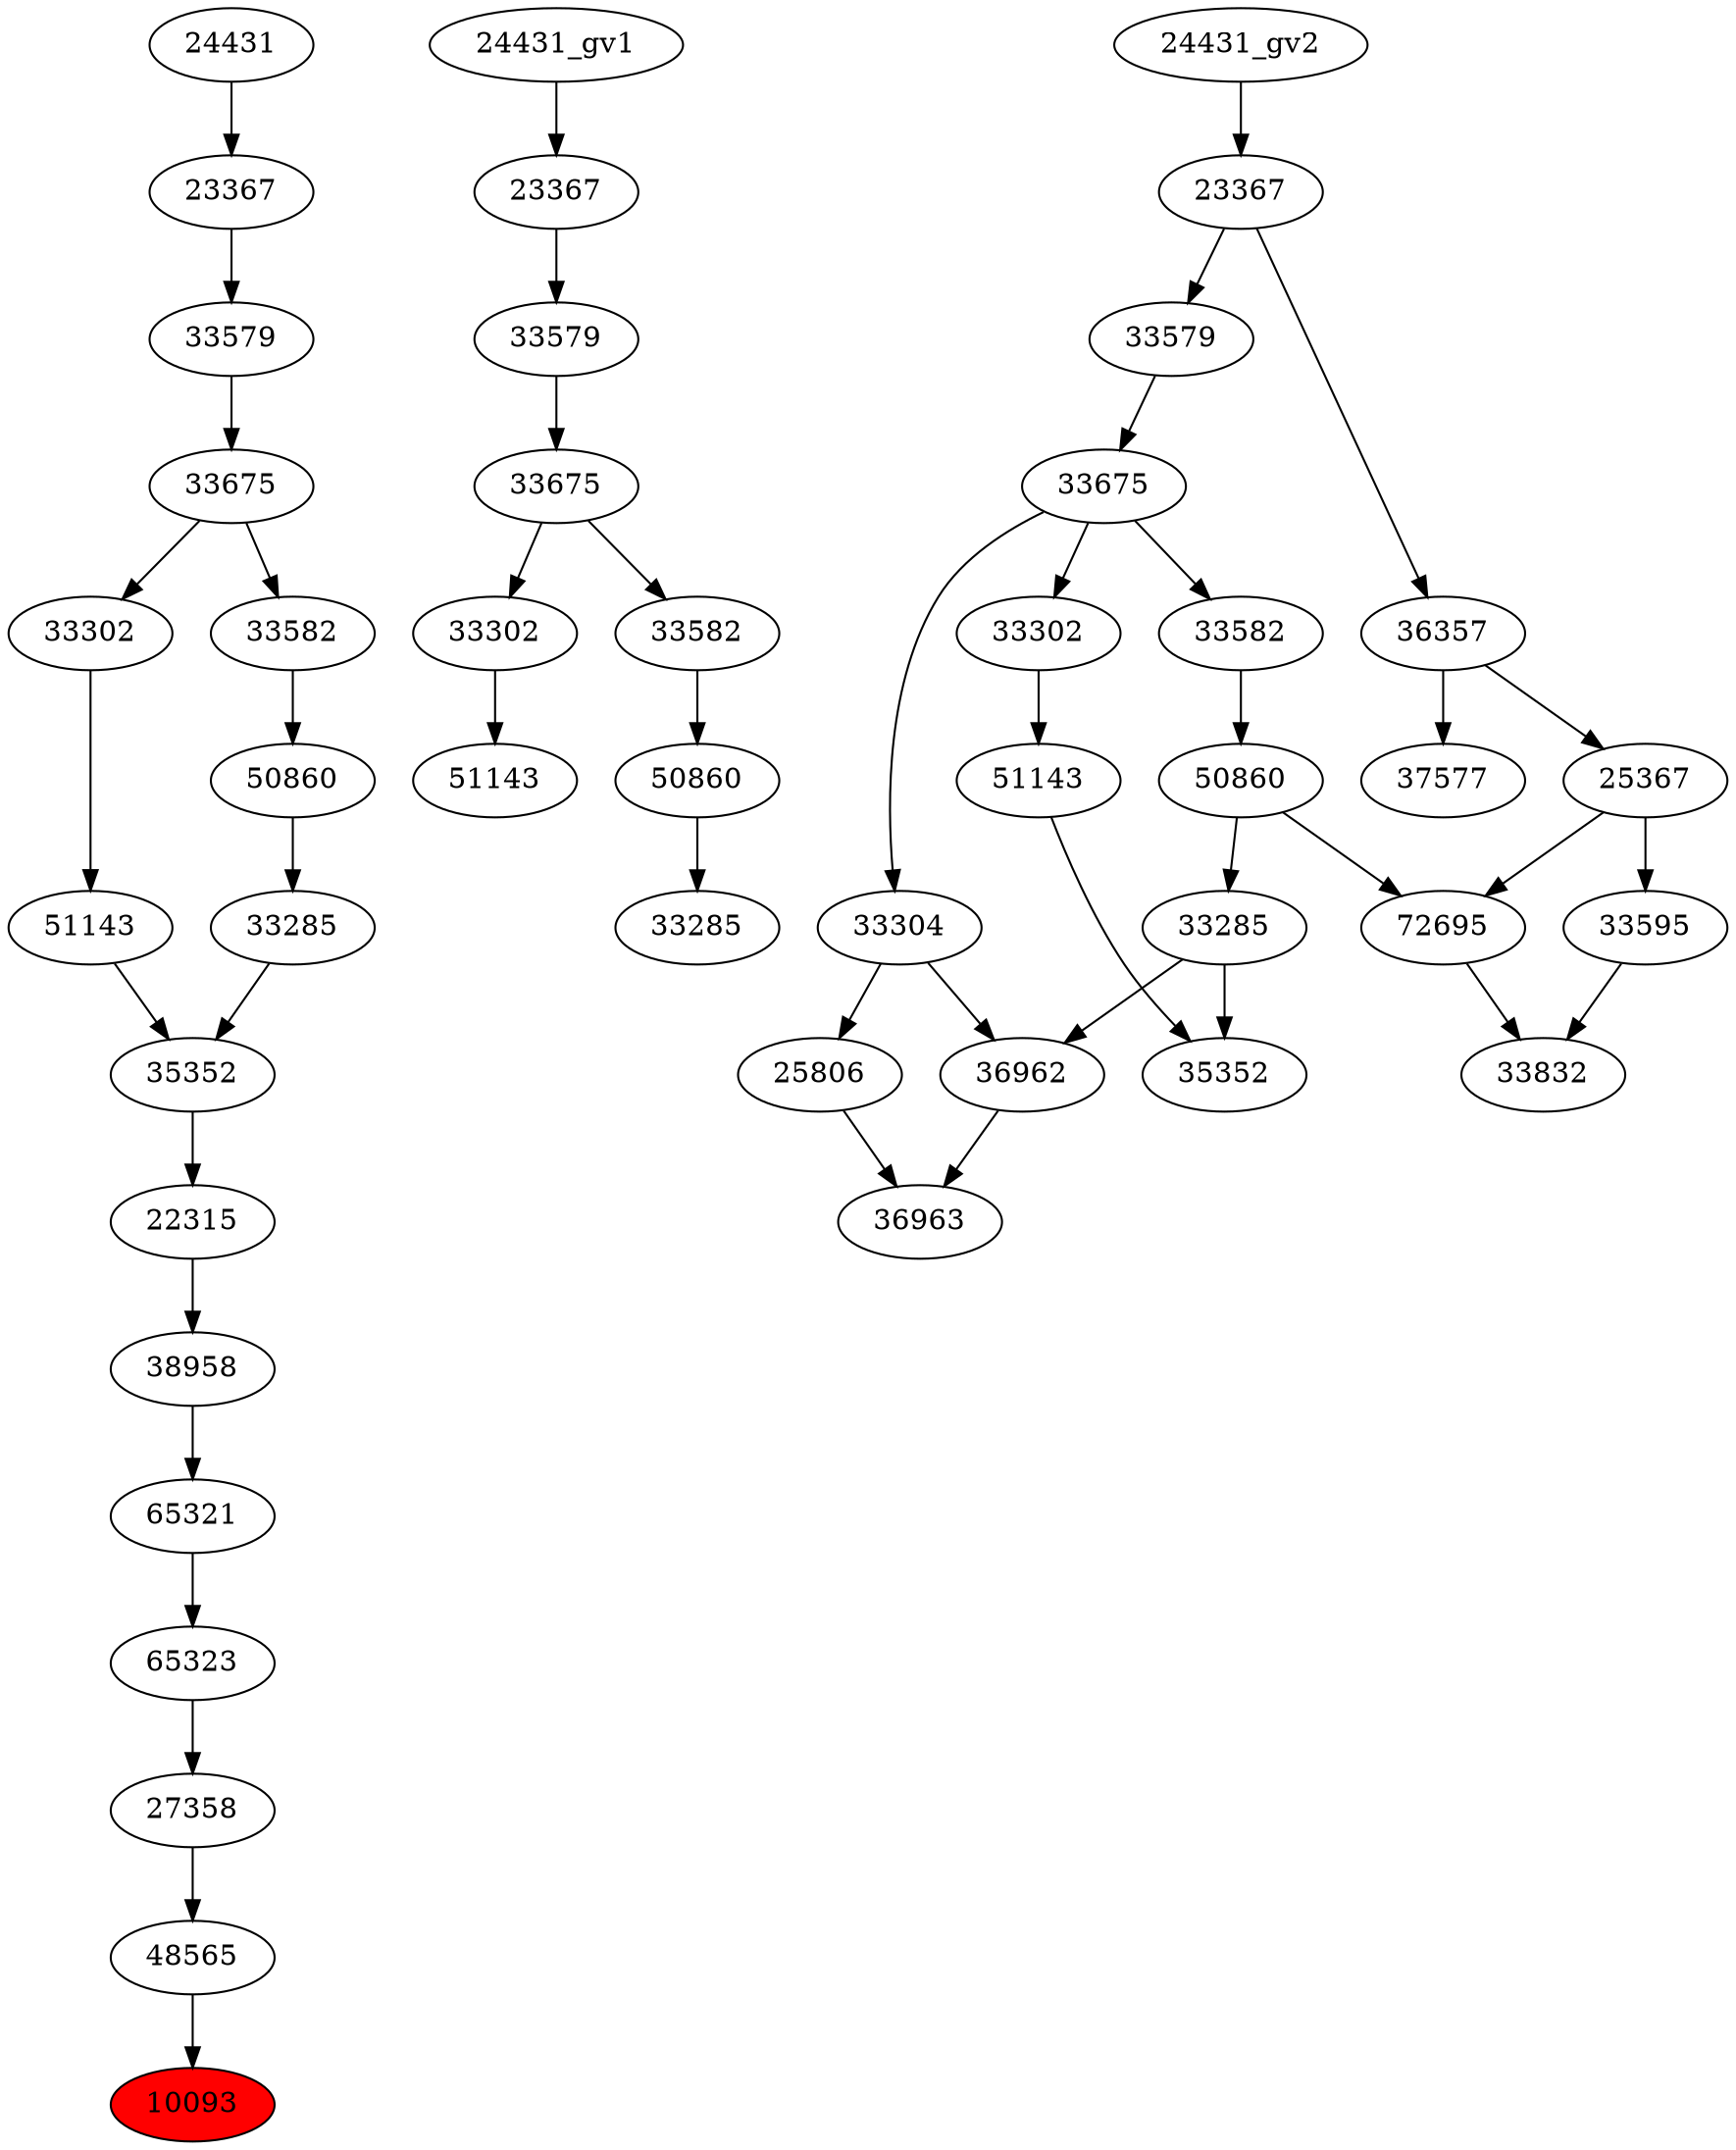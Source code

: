strict digraph root {
	node [label="\N"];
	{
		node [fillcolor="",
			label="\N",
			style=""
		];
		10093		 [fillcolor=red,
			label=10093,
			style=filled];
		48565		 [label=48565];
		48565 -> 10093;
		27358		 [label=27358];
		27358 -> 48565;
		65323		 [label=65323];
		65323 -> 27358;
		65321		 [label=65321];
		65321 -> 65323;
		38958		 [label=38958];
		38958 -> 65321;
		22315		 [label=22315];
		22315 -> 38958;
		35352		 [label=35352];
		35352 -> 22315;
		33285		 [label=33285];
		33285 -> 35352;
		51143		 [label=51143];
		51143 -> 35352;
		50860		 [label=50860];
		50860 -> 33285;
		33302		 [label=33302];
		33302 -> 51143;
		33582		 [label=33582];
		33582 -> 50860;
		33675		 [label=33675];
		33675 -> 33302;
		33675 -> 33582;
		33579		 [label=33579];
		33579 -> 33675;
		23367		 [label=23367];
		23367 -> 33579;
		24431		 [label=24431];
		24431 -> 23367;
	}
	{
		node [label="\N"];
		"33285_gv1"		 [label=33285];
		"50860_gv1"		 [label=50860];
		"50860_gv1" -> "33285_gv1";
		"51143_gv1"		 [label=51143];
		"33302_gv1"		 [label=33302];
		"33302_gv1" -> "51143_gv1";
		"33582_gv1"		 [label=33582];
		"33582_gv1" -> "50860_gv1";
		"33675_gv1"		 [label=33675];
		"33675_gv1" -> "33302_gv1";
		"33675_gv1" -> "33582_gv1";
		"33579_gv1"		 [label=33579];
		"33579_gv1" -> "33675_gv1";
		"23367_gv1"		 [label=23367];
		"23367_gv1" -> "33579_gv1";
		"24431_gv1" -> "23367_gv1";
	}
	{
		node [label="\N"];
		"35352_gv1"		 [label=35352];
		"33285_gv2"		 [label=33285];
		"33285_gv2" -> "35352_gv1";
		36962		 [label=36962];
		"33285_gv2" -> 36962;
		"51143_gv2"		 [label=51143];
		"51143_gv2" -> "35352_gv1";
		36963		 [label=36963];
		36962 -> 36963;
		25806		 [label=25806];
		25806 -> 36963;
		"50860_gv2"		 [label=50860];
		"50860_gv2" -> "33285_gv2";
		72695		 [label=72695];
		"50860_gv2" -> 72695;
		"33582_gv2"		 [label=33582];
		"33582_gv2" -> "50860_gv2";
		"33302_gv2"		 [label=33302];
		"33302_gv2" -> "51143_gv2";
		33832		 [label=33832];
		72695 -> 33832;
		33595		 [label=33595];
		33595 -> 33832;
		25367		 [label=25367];
		25367 -> 72695;
		25367 -> 33595;
		33304		 [label=33304];
		33304 -> 36962;
		33304 -> 25806;
		"33675_gv2"		 [label=33675];
		"33675_gv2" -> "33582_gv2";
		"33675_gv2" -> "33302_gv2";
		"33675_gv2" -> 33304;
		37577		 [label=37577];
		36357		 [label=36357];
		36357 -> 25367;
		36357 -> 37577;
		"33579_gv2"		 [label=33579];
		"33579_gv2" -> "33675_gv2";
		"23367_gv2"		 [label=23367];
		"23367_gv2" -> 36357;
		"23367_gv2" -> "33579_gv2";
		"24431_gv2" -> "23367_gv2";
	}
}
